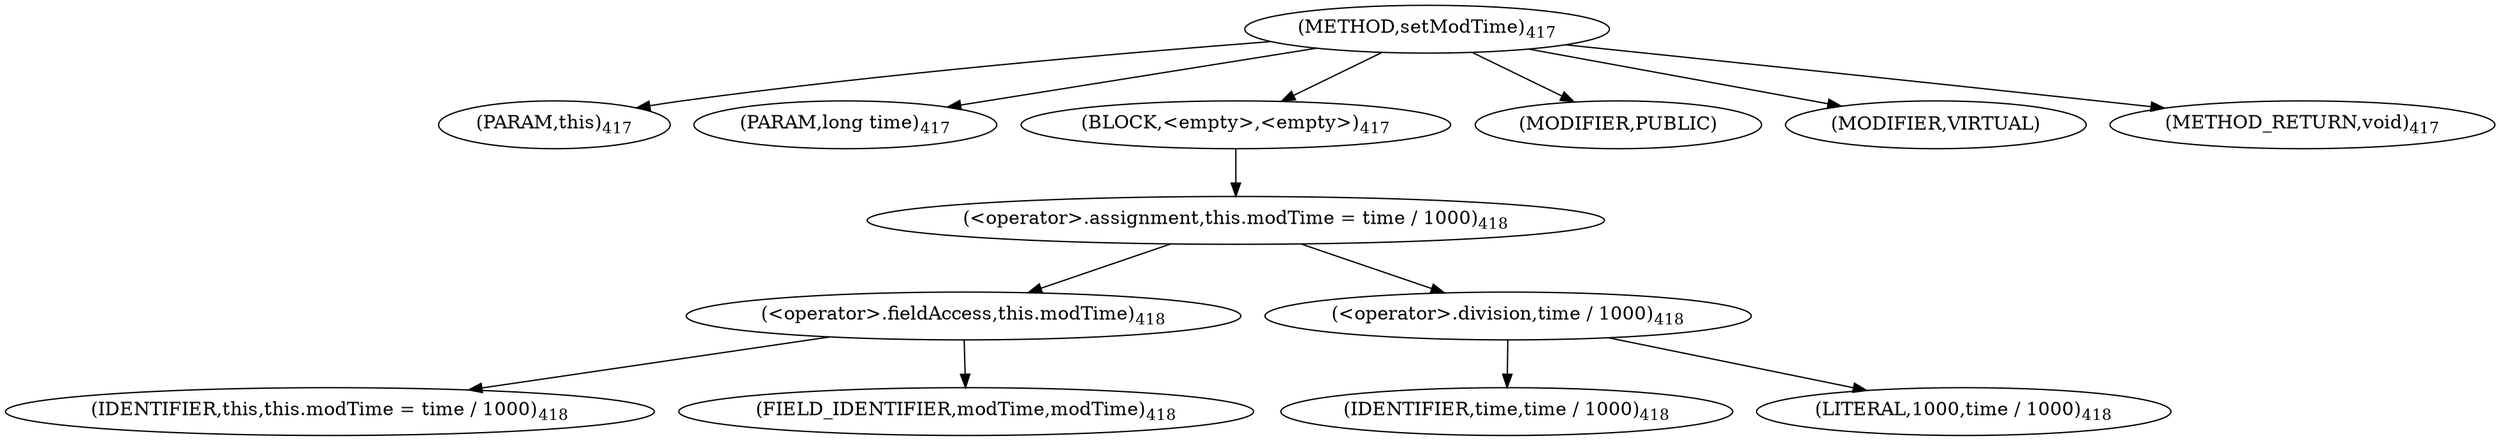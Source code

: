 digraph "setModTime" {  
"794" [label = <(METHOD,setModTime)<SUB>417</SUB>> ]
"86" [label = <(PARAM,this)<SUB>417</SUB>> ]
"795" [label = <(PARAM,long time)<SUB>417</SUB>> ]
"796" [label = <(BLOCK,&lt;empty&gt;,&lt;empty&gt;)<SUB>417</SUB>> ]
"797" [label = <(&lt;operator&gt;.assignment,this.modTime = time / 1000)<SUB>418</SUB>> ]
"798" [label = <(&lt;operator&gt;.fieldAccess,this.modTime)<SUB>418</SUB>> ]
"85" [label = <(IDENTIFIER,this,this.modTime = time / 1000)<SUB>418</SUB>> ]
"799" [label = <(FIELD_IDENTIFIER,modTime,modTime)<SUB>418</SUB>> ]
"800" [label = <(&lt;operator&gt;.division,time / 1000)<SUB>418</SUB>> ]
"801" [label = <(IDENTIFIER,time,time / 1000)<SUB>418</SUB>> ]
"802" [label = <(LITERAL,1000,time / 1000)<SUB>418</SUB>> ]
"803" [label = <(MODIFIER,PUBLIC)> ]
"804" [label = <(MODIFIER,VIRTUAL)> ]
"805" [label = <(METHOD_RETURN,void)<SUB>417</SUB>> ]
  "794" -> "86" 
  "794" -> "795" 
  "794" -> "796" 
  "794" -> "803" 
  "794" -> "804" 
  "794" -> "805" 
  "796" -> "797" 
  "797" -> "798" 
  "797" -> "800" 
  "798" -> "85" 
  "798" -> "799" 
  "800" -> "801" 
  "800" -> "802" 
}
